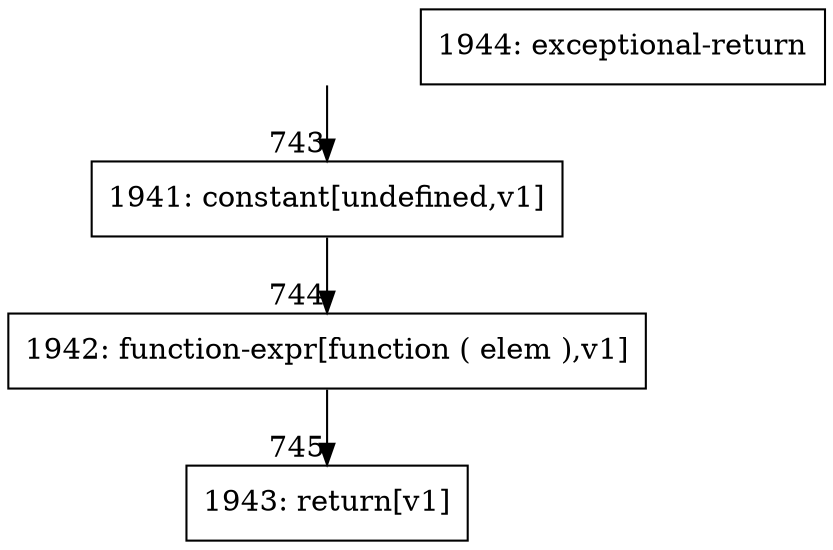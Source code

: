 digraph {
rankdir="TD"
BB_entry59[shape=none,label=""];
BB_entry59 -> BB743 [tailport=s, headport=n, headlabel="    743"]
BB743 [shape=record label="{1941: constant[undefined,v1]}" ] 
BB743 -> BB744 [tailport=s, headport=n, headlabel="      744"]
BB744 [shape=record label="{1942: function-expr[function ( elem ),v1]}" ] 
BB744 -> BB745 [tailport=s, headport=n, headlabel="      745"]
BB745 [shape=record label="{1943: return[v1]}" ] 
BB746 [shape=record label="{1944: exceptional-return}" ] 
}
